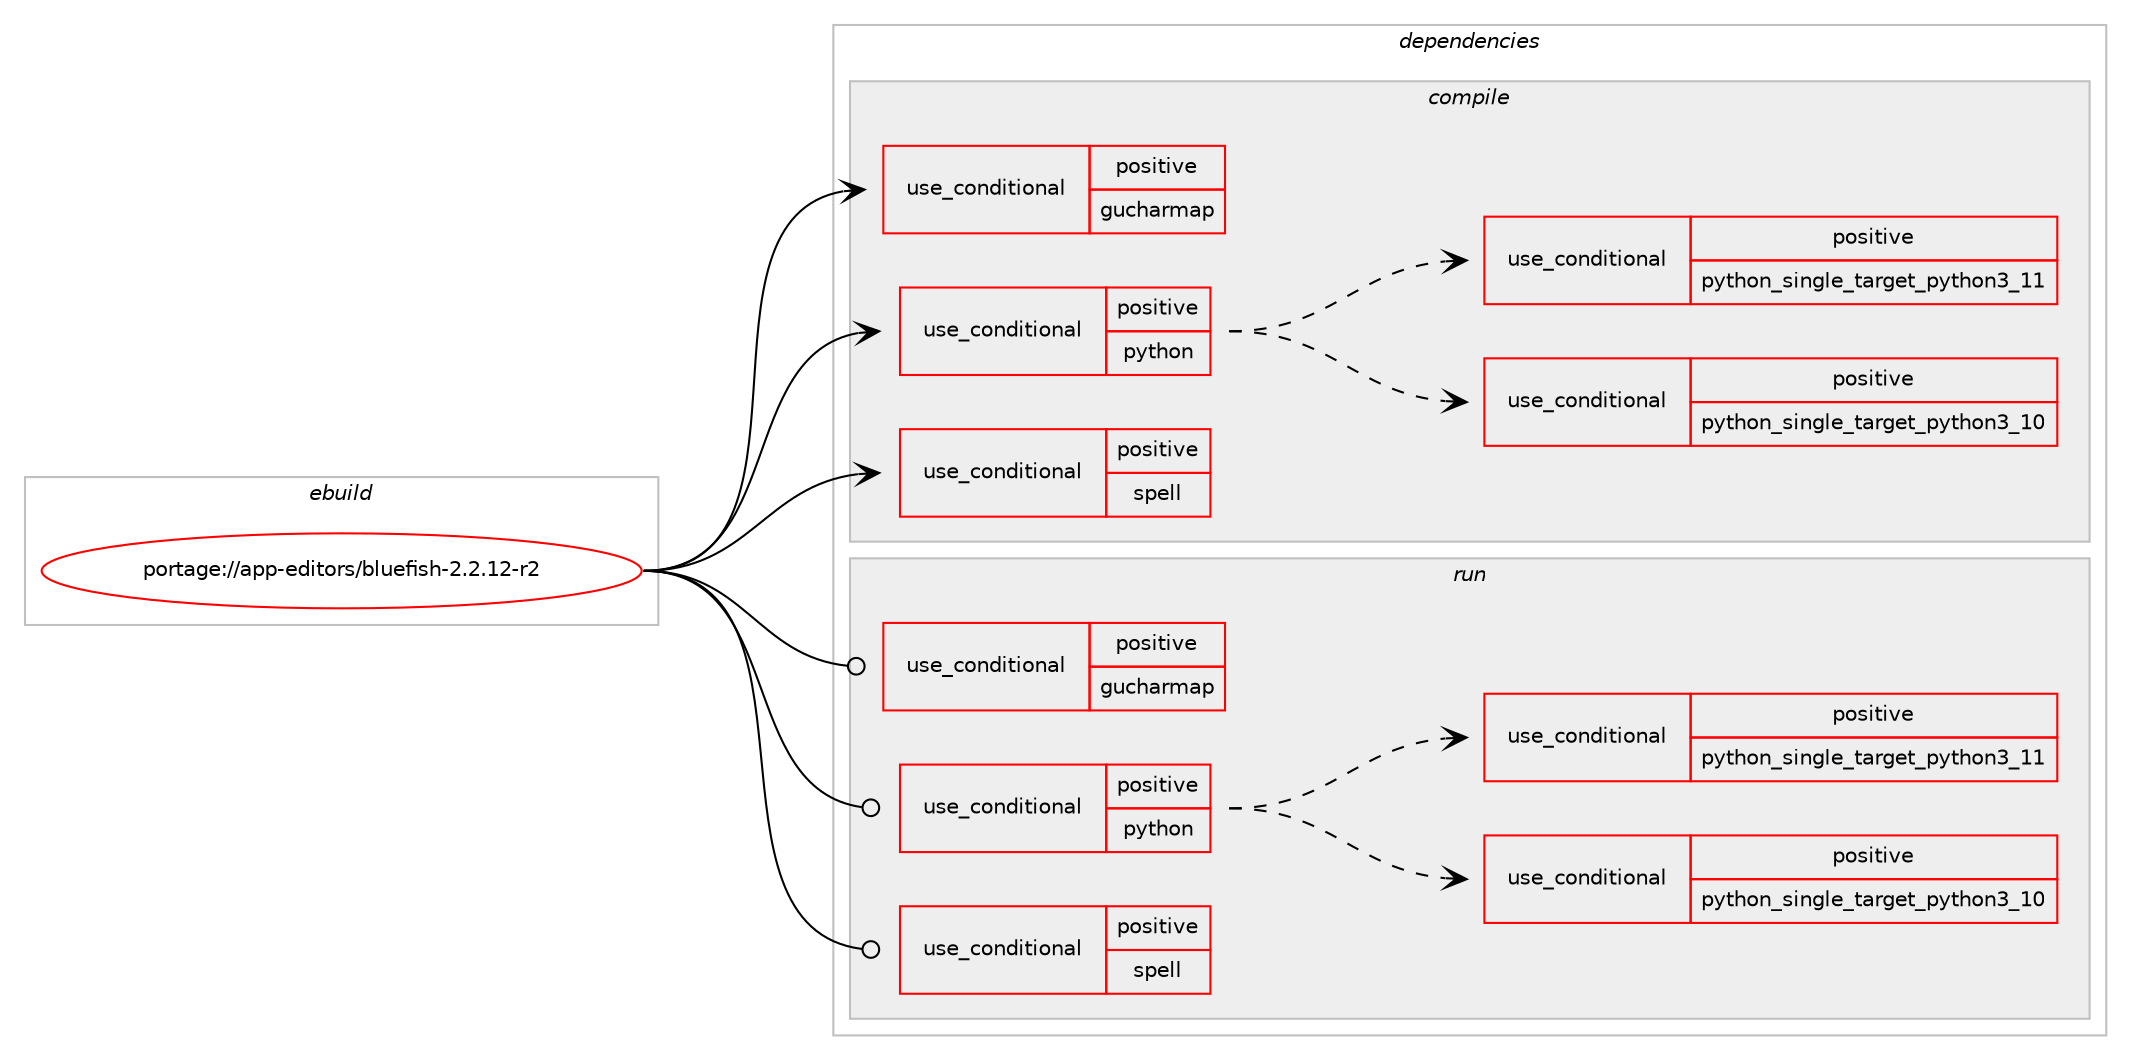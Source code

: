 digraph prolog {

# *************
# Graph options
# *************

newrank=true;
concentrate=true;
compound=true;
graph [rankdir=LR,fontname=Helvetica,fontsize=10,ranksep=1.5];#, ranksep=2.5, nodesep=0.2];
edge  [arrowhead=vee];
node  [fontname=Helvetica,fontsize=10];

# **********
# The ebuild
# **********

subgraph cluster_leftcol {
color=gray;
rank=same;
label=<<i>ebuild</i>>;
id [label="portage://app-editors/bluefish-2.2.12-r2", color=red, width=4, href="../app-editors/bluefish-2.2.12-r2.svg"];
}

# ****************
# The dependencies
# ****************

subgraph cluster_midcol {
color=gray;
label=<<i>dependencies</i>>;
subgraph cluster_compile {
fillcolor="#eeeeee";
style=filled;
label=<<i>compile</i>>;
subgraph cond3784 {
dependency6248 [label=<<TABLE BORDER="0" CELLBORDER="1" CELLSPACING="0" CELLPADDING="4"><TR><TD ROWSPAN="3" CELLPADDING="10">use_conditional</TD></TR><TR><TD>positive</TD></TR><TR><TD>gucharmap</TD></TR></TABLE>>, shape=none, color=red];
# *** BEGIN UNKNOWN DEPENDENCY TYPE (TODO) ***
# dependency6248 -> package_dependency(portage://app-editors/bluefish-2.2.12-r2,install,no,gnome-extra,gucharmap,none,[,,],[slot(2.90)],[])
# *** END UNKNOWN DEPENDENCY TYPE (TODO) ***

}
id:e -> dependency6248:w [weight=20,style="solid",arrowhead="vee"];
subgraph cond3785 {
dependency6249 [label=<<TABLE BORDER="0" CELLBORDER="1" CELLSPACING="0" CELLPADDING="4"><TR><TD ROWSPAN="3" CELLPADDING="10">use_conditional</TD></TR><TR><TD>positive</TD></TR><TR><TD>python</TD></TR></TABLE>>, shape=none, color=red];
subgraph cond3786 {
dependency6250 [label=<<TABLE BORDER="0" CELLBORDER="1" CELLSPACING="0" CELLPADDING="4"><TR><TD ROWSPAN="3" CELLPADDING="10">use_conditional</TD></TR><TR><TD>positive</TD></TR><TR><TD>python_single_target_python3_10</TD></TR></TABLE>>, shape=none, color=red];
# *** BEGIN UNKNOWN DEPENDENCY TYPE (TODO) ***
# dependency6250 -> package_dependency(portage://app-editors/bluefish-2.2.12-r2,install,no,dev-lang,python,none,[,,],[slot(3.10)],[])
# *** END UNKNOWN DEPENDENCY TYPE (TODO) ***

}
dependency6249:e -> dependency6250:w [weight=20,style="dashed",arrowhead="vee"];
subgraph cond3787 {
dependency6251 [label=<<TABLE BORDER="0" CELLBORDER="1" CELLSPACING="0" CELLPADDING="4"><TR><TD ROWSPAN="3" CELLPADDING="10">use_conditional</TD></TR><TR><TD>positive</TD></TR><TR><TD>python_single_target_python3_11</TD></TR></TABLE>>, shape=none, color=red];
# *** BEGIN UNKNOWN DEPENDENCY TYPE (TODO) ***
# dependency6251 -> package_dependency(portage://app-editors/bluefish-2.2.12-r2,install,no,dev-lang,python,none,[,,],[slot(3.11)],[])
# *** END UNKNOWN DEPENDENCY TYPE (TODO) ***

}
dependency6249:e -> dependency6251:w [weight=20,style="dashed",arrowhead="vee"];
}
id:e -> dependency6249:w [weight=20,style="solid",arrowhead="vee"];
subgraph cond3788 {
dependency6252 [label=<<TABLE BORDER="0" CELLBORDER="1" CELLSPACING="0" CELLPADDING="4"><TR><TD ROWSPAN="3" CELLPADDING="10">use_conditional</TD></TR><TR><TD>positive</TD></TR><TR><TD>spell</TD></TR></TABLE>>, shape=none, color=red];
# *** BEGIN UNKNOWN DEPENDENCY TYPE (TODO) ***
# dependency6252 -> package_dependency(portage://app-editors/bluefish-2.2.12-r2,install,no,app-text,enchant,none,[,,],[slot(2)],[])
# *** END UNKNOWN DEPENDENCY TYPE (TODO) ***

}
id:e -> dependency6252:w [weight=20,style="solid",arrowhead="vee"];
# *** BEGIN UNKNOWN DEPENDENCY TYPE (TODO) ***
# id -> package_dependency(portage://app-editors/bluefish-2.2.12-r2,install,no,sys-libs,zlib,none,[,,],[],[])
# *** END UNKNOWN DEPENDENCY TYPE (TODO) ***

# *** BEGIN UNKNOWN DEPENDENCY TYPE (TODO) ***
# id -> package_dependency(portage://app-editors/bluefish-2.2.12-r2,install,no,x11-libs,gtk+,none,[,,],[slot(3)],[])
# *** END UNKNOWN DEPENDENCY TYPE (TODO) ***

# *** BEGIN UNKNOWN DEPENDENCY TYPE (TODO) ***
# id -> package_dependency(portage://app-editors/bluefish-2.2.12-r2,install,no,x11-libs,pango,none,[,,],[],[])
# *** END UNKNOWN DEPENDENCY TYPE (TODO) ***

}
subgraph cluster_compileandrun {
fillcolor="#eeeeee";
style=filled;
label=<<i>compile and run</i>>;
}
subgraph cluster_run {
fillcolor="#eeeeee";
style=filled;
label=<<i>run</i>>;
subgraph cond3789 {
dependency6253 [label=<<TABLE BORDER="0" CELLBORDER="1" CELLSPACING="0" CELLPADDING="4"><TR><TD ROWSPAN="3" CELLPADDING="10">use_conditional</TD></TR><TR><TD>positive</TD></TR><TR><TD>gucharmap</TD></TR></TABLE>>, shape=none, color=red];
# *** BEGIN UNKNOWN DEPENDENCY TYPE (TODO) ***
# dependency6253 -> package_dependency(portage://app-editors/bluefish-2.2.12-r2,run,no,gnome-extra,gucharmap,none,[,,],[slot(2.90)],[])
# *** END UNKNOWN DEPENDENCY TYPE (TODO) ***

}
id:e -> dependency6253:w [weight=20,style="solid",arrowhead="odot"];
subgraph cond3790 {
dependency6254 [label=<<TABLE BORDER="0" CELLBORDER="1" CELLSPACING="0" CELLPADDING="4"><TR><TD ROWSPAN="3" CELLPADDING="10">use_conditional</TD></TR><TR><TD>positive</TD></TR><TR><TD>python</TD></TR></TABLE>>, shape=none, color=red];
subgraph cond3791 {
dependency6255 [label=<<TABLE BORDER="0" CELLBORDER="1" CELLSPACING="0" CELLPADDING="4"><TR><TD ROWSPAN="3" CELLPADDING="10">use_conditional</TD></TR><TR><TD>positive</TD></TR><TR><TD>python_single_target_python3_10</TD></TR></TABLE>>, shape=none, color=red];
# *** BEGIN UNKNOWN DEPENDENCY TYPE (TODO) ***
# dependency6255 -> package_dependency(portage://app-editors/bluefish-2.2.12-r2,run,no,dev-lang,python,none,[,,],[slot(3.10)],[])
# *** END UNKNOWN DEPENDENCY TYPE (TODO) ***

}
dependency6254:e -> dependency6255:w [weight=20,style="dashed",arrowhead="vee"];
subgraph cond3792 {
dependency6256 [label=<<TABLE BORDER="0" CELLBORDER="1" CELLSPACING="0" CELLPADDING="4"><TR><TD ROWSPAN="3" CELLPADDING="10">use_conditional</TD></TR><TR><TD>positive</TD></TR><TR><TD>python_single_target_python3_11</TD></TR></TABLE>>, shape=none, color=red];
# *** BEGIN UNKNOWN DEPENDENCY TYPE (TODO) ***
# dependency6256 -> package_dependency(portage://app-editors/bluefish-2.2.12-r2,run,no,dev-lang,python,none,[,,],[slot(3.11)],[])
# *** END UNKNOWN DEPENDENCY TYPE (TODO) ***

}
dependency6254:e -> dependency6256:w [weight=20,style="dashed",arrowhead="vee"];
}
id:e -> dependency6254:w [weight=20,style="solid",arrowhead="odot"];
subgraph cond3793 {
dependency6257 [label=<<TABLE BORDER="0" CELLBORDER="1" CELLSPACING="0" CELLPADDING="4"><TR><TD ROWSPAN="3" CELLPADDING="10">use_conditional</TD></TR><TR><TD>positive</TD></TR><TR><TD>spell</TD></TR></TABLE>>, shape=none, color=red];
# *** BEGIN UNKNOWN DEPENDENCY TYPE (TODO) ***
# dependency6257 -> package_dependency(portage://app-editors/bluefish-2.2.12-r2,run,no,app-text,enchant,none,[,,],[slot(2)],[])
# *** END UNKNOWN DEPENDENCY TYPE (TODO) ***

}
id:e -> dependency6257:w [weight=20,style="solid",arrowhead="odot"];
# *** BEGIN UNKNOWN DEPENDENCY TYPE (TODO) ***
# id -> package_dependency(portage://app-editors/bluefish-2.2.12-r2,run,no,sys-libs,zlib,none,[,,],[],[])
# *** END UNKNOWN DEPENDENCY TYPE (TODO) ***

# *** BEGIN UNKNOWN DEPENDENCY TYPE (TODO) ***
# id -> package_dependency(portage://app-editors/bluefish-2.2.12-r2,run,no,x11-libs,gtk+,none,[,,],[slot(3)],[])
# *** END UNKNOWN DEPENDENCY TYPE (TODO) ***

}
}

# **************
# The candidates
# **************

subgraph cluster_choices {
rank=same;
color=gray;
label=<<i>candidates</i>>;

}

}
